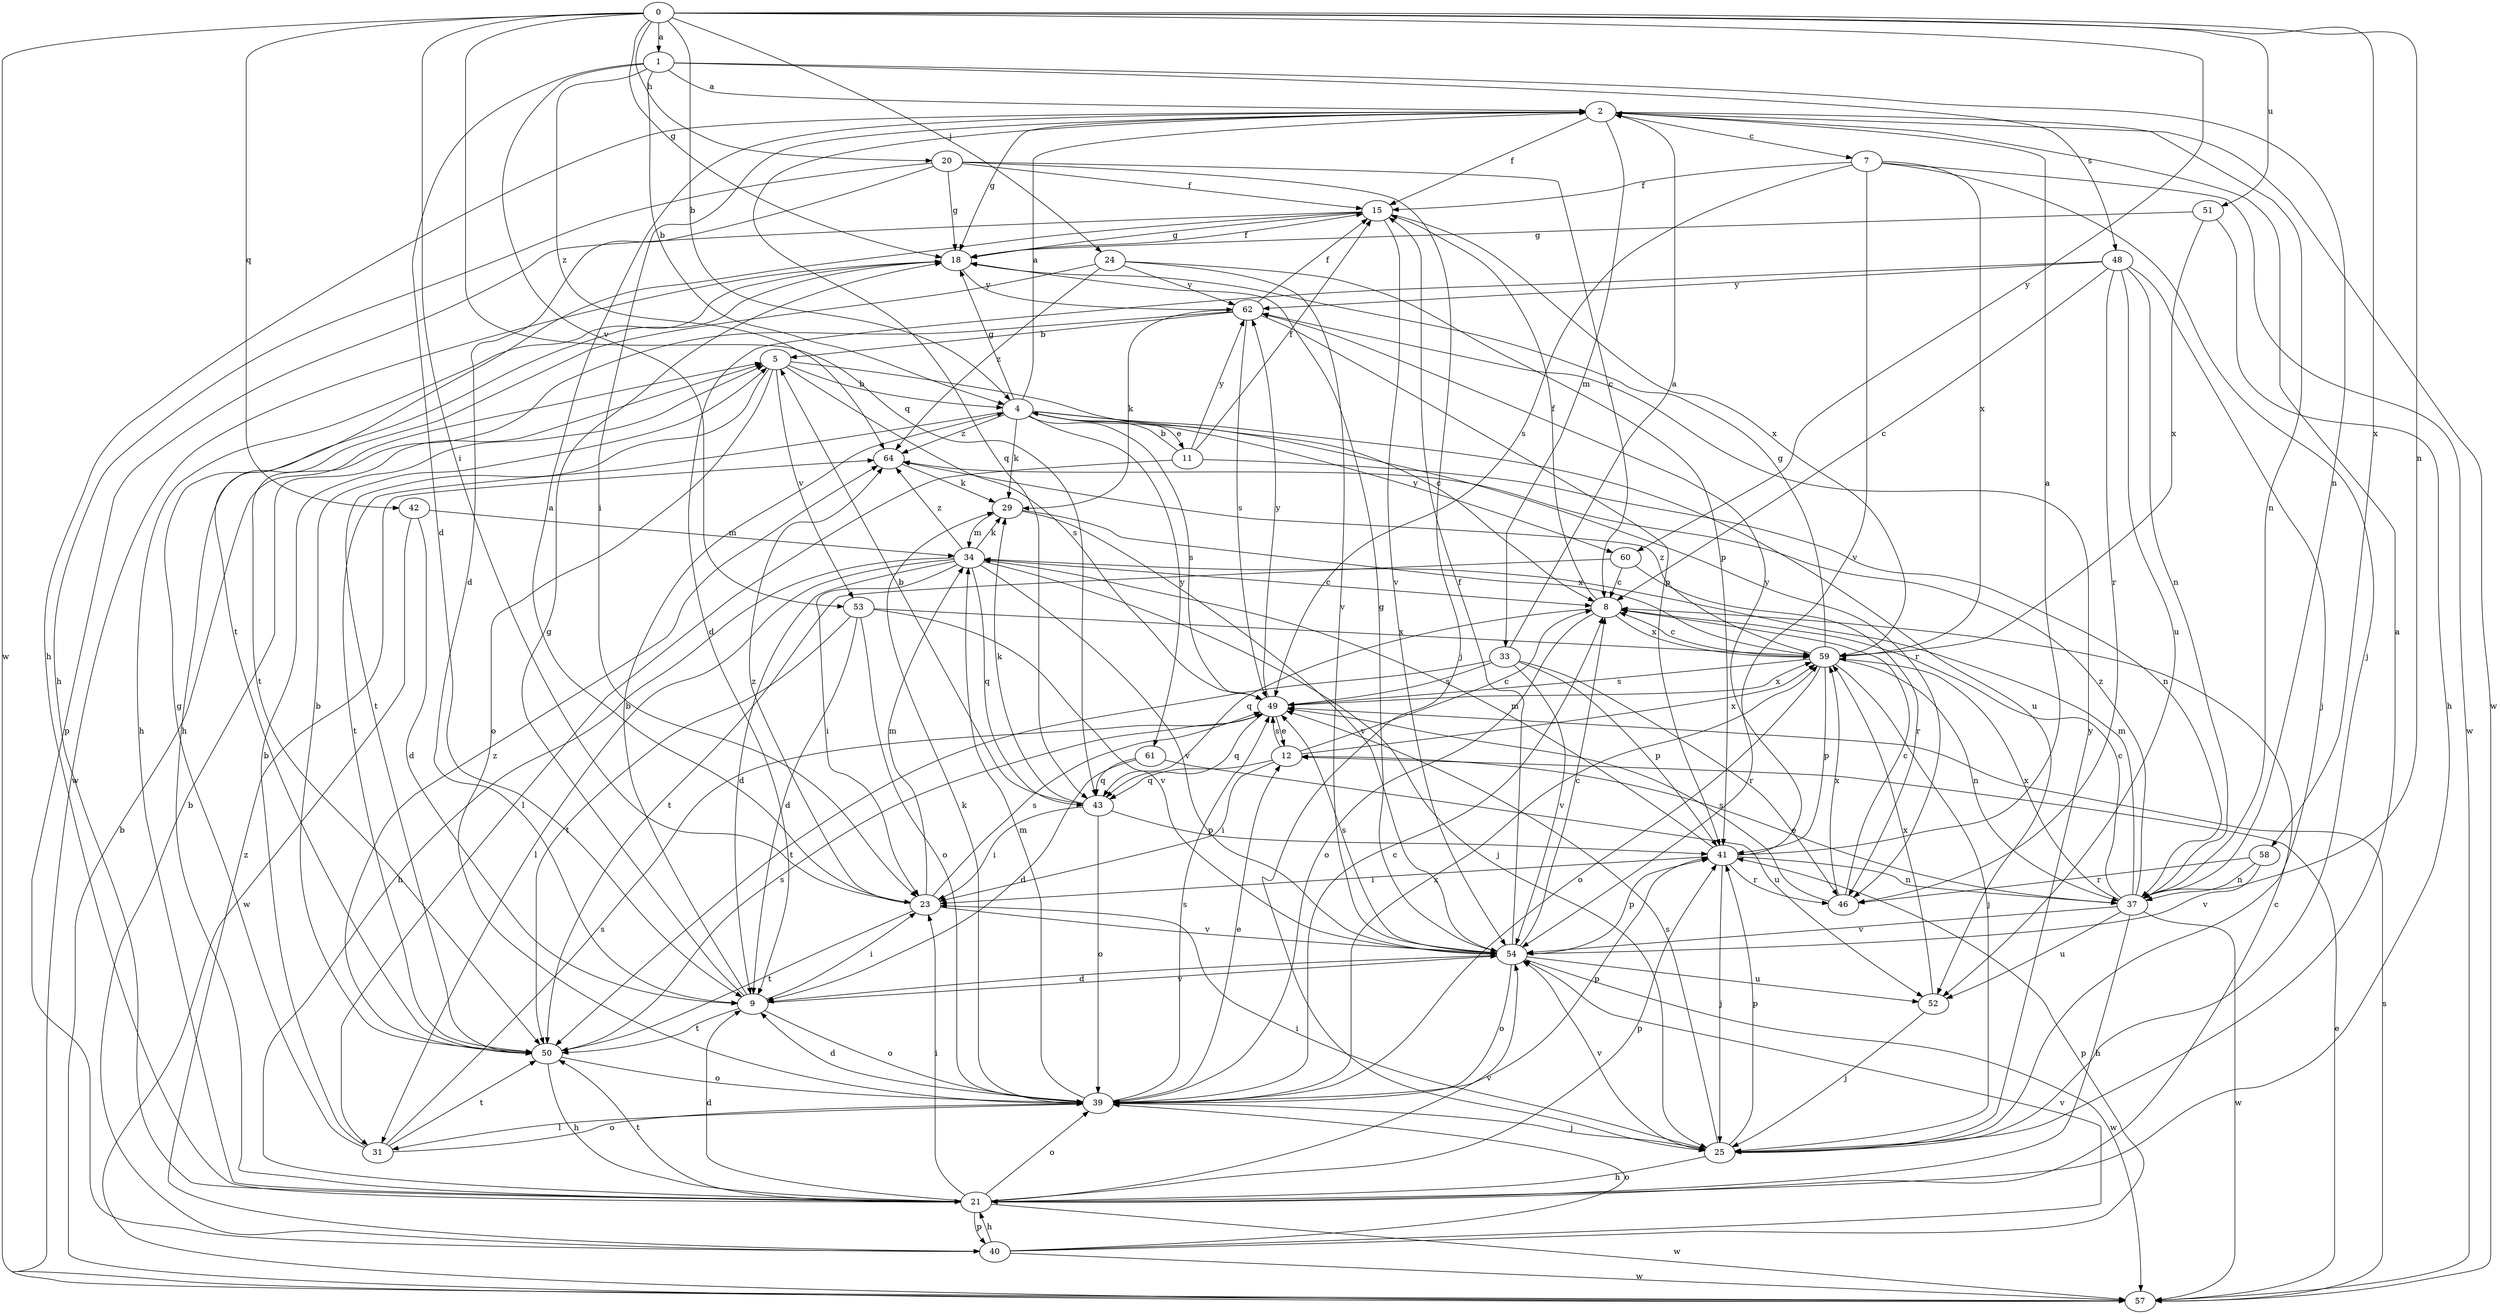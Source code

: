 strict digraph  {
0;
1;
2;
4;
5;
7;
8;
9;
11;
12;
15;
18;
20;
21;
23;
24;
25;
29;
31;
33;
34;
37;
39;
40;
41;
42;
43;
46;
48;
49;
50;
51;
52;
53;
54;
57;
58;
59;
60;
61;
62;
64;
0 -> 1  [label=a];
0 -> 4  [label=b];
0 -> 18  [label=g];
0 -> 20  [label=h];
0 -> 23  [label=i];
0 -> 24  [label=j];
0 -> 37  [label=n];
0 -> 42  [label=q];
0 -> 43  [label=q];
0 -> 51  [label=u];
0 -> 57  [label=w];
0 -> 58  [label=x];
0 -> 60  [label=y];
1 -> 2  [label=a];
1 -> 4  [label=b];
1 -> 9  [label=d];
1 -> 37  [label=n];
1 -> 48  [label=s];
1 -> 53  [label=v];
1 -> 64  [label=z];
2 -> 7  [label=c];
2 -> 15  [label=f];
2 -> 18  [label=g];
2 -> 21  [label=h];
2 -> 23  [label=i];
2 -> 33  [label=m];
2 -> 37  [label=n];
2 -> 43  [label=q];
2 -> 57  [label=w];
4 -> 2  [label=a];
4 -> 11  [label=e];
4 -> 18  [label=g];
4 -> 29  [label=k];
4 -> 46  [label=r];
4 -> 49  [label=s];
4 -> 50  [label=t];
4 -> 52  [label=u];
4 -> 60  [label=y];
4 -> 61  [label=y];
4 -> 64  [label=z];
5 -> 4  [label=b];
5 -> 8  [label=c];
5 -> 39  [label=o];
5 -> 49  [label=s];
5 -> 50  [label=t];
5 -> 53  [label=v];
7 -> 15  [label=f];
7 -> 25  [label=j];
7 -> 49  [label=s];
7 -> 54  [label=v];
7 -> 57  [label=w];
7 -> 59  [label=x];
8 -> 15  [label=f];
8 -> 39  [label=o];
8 -> 43  [label=q];
8 -> 59  [label=x];
9 -> 4  [label=b];
9 -> 18  [label=g];
9 -> 23  [label=i];
9 -> 39  [label=o];
9 -> 50  [label=t];
9 -> 54  [label=v];
11 -> 4  [label=b];
11 -> 15  [label=f];
11 -> 31  [label=l];
11 -> 37  [label=n];
11 -> 62  [label=y];
12 -> 8  [label=c];
12 -> 23  [label=i];
12 -> 43  [label=q];
12 -> 49  [label=s];
12 -> 59  [label=x];
15 -> 18  [label=g];
15 -> 40  [label=p];
15 -> 50  [label=t];
15 -> 54  [label=v];
15 -> 59  [label=x];
18 -> 15  [label=f];
18 -> 21  [label=h];
18 -> 57  [label=w];
18 -> 62  [label=y];
20 -> 8  [label=c];
20 -> 9  [label=d];
20 -> 15  [label=f];
20 -> 18  [label=g];
20 -> 21  [label=h];
20 -> 25  [label=j];
21 -> 8  [label=c];
21 -> 9  [label=d];
21 -> 23  [label=i];
21 -> 39  [label=o];
21 -> 40  [label=p];
21 -> 41  [label=p];
21 -> 50  [label=t];
21 -> 54  [label=v];
21 -> 57  [label=w];
23 -> 2  [label=a];
23 -> 34  [label=m];
23 -> 49  [label=s];
23 -> 50  [label=t];
23 -> 54  [label=v];
23 -> 64  [label=z];
24 -> 21  [label=h];
24 -> 41  [label=p];
24 -> 54  [label=v];
24 -> 62  [label=y];
24 -> 64  [label=z];
25 -> 2  [label=a];
25 -> 21  [label=h];
25 -> 23  [label=i];
25 -> 41  [label=p];
25 -> 49  [label=s];
25 -> 54  [label=v];
25 -> 62  [label=y];
29 -> 34  [label=m];
29 -> 54  [label=v];
29 -> 59  [label=x];
31 -> 5  [label=b];
31 -> 18  [label=g];
31 -> 39  [label=o];
31 -> 49  [label=s];
31 -> 50  [label=t];
33 -> 2  [label=a];
33 -> 41  [label=p];
33 -> 46  [label=r];
33 -> 49  [label=s];
33 -> 50  [label=t];
33 -> 54  [label=v];
34 -> 8  [label=c];
34 -> 9  [label=d];
34 -> 21  [label=h];
34 -> 23  [label=i];
34 -> 25  [label=j];
34 -> 29  [label=k];
34 -> 31  [label=l];
34 -> 43  [label=q];
34 -> 54  [label=v];
34 -> 64  [label=z];
37 -> 8  [label=c];
37 -> 12  [label=e];
37 -> 21  [label=h];
37 -> 34  [label=m];
37 -> 52  [label=u];
37 -> 54  [label=v];
37 -> 57  [label=w];
37 -> 59  [label=x];
37 -> 64  [label=z];
39 -> 8  [label=c];
39 -> 9  [label=d];
39 -> 12  [label=e];
39 -> 25  [label=j];
39 -> 29  [label=k];
39 -> 31  [label=l];
39 -> 34  [label=m];
39 -> 41  [label=p];
39 -> 49  [label=s];
39 -> 59  [label=x];
40 -> 5  [label=b];
40 -> 21  [label=h];
40 -> 39  [label=o];
40 -> 41  [label=p];
40 -> 54  [label=v];
40 -> 57  [label=w];
40 -> 64  [label=z];
41 -> 2  [label=a];
41 -> 23  [label=i];
41 -> 25  [label=j];
41 -> 34  [label=m];
41 -> 37  [label=n];
41 -> 46  [label=r];
41 -> 62  [label=y];
42 -> 9  [label=d];
42 -> 34  [label=m];
42 -> 57  [label=w];
43 -> 5  [label=b];
43 -> 23  [label=i];
43 -> 29  [label=k];
43 -> 39  [label=o];
43 -> 41  [label=p];
46 -> 8  [label=c];
46 -> 49  [label=s];
46 -> 59  [label=x];
48 -> 8  [label=c];
48 -> 9  [label=d];
48 -> 25  [label=j];
48 -> 37  [label=n];
48 -> 46  [label=r];
48 -> 52  [label=u];
48 -> 62  [label=y];
49 -> 12  [label=e];
49 -> 43  [label=q];
49 -> 59  [label=x];
49 -> 62  [label=y];
50 -> 5  [label=b];
50 -> 21  [label=h];
50 -> 39  [label=o];
50 -> 49  [label=s];
50 -> 64  [label=z];
51 -> 18  [label=g];
51 -> 21  [label=h];
51 -> 59  [label=x];
52 -> 25  [label=j];
52 -> 59  [label=x];
53 -> 9  [label=d];
53 -> 39  [label=o];
53 -> 50  [label=t];
53 -> 54  [label=v];
53 -> 59  [label=x];
54 -> 8  [label=c];
54 -> 9  [label=d];
54 -> 15  [label=f];
54 -> 18  [label=g];
54 -> 39  [label=o];
54 -> 41  [label=p];
54 -> 49  [label=s];
54 -> 52  [label=u];
54 -> 57  [label=w];
57 -> 5  [label=b];
57 -> 12  [label=e];
57 -> 49  [label=s];
58 -> 37  [label=n];
58 -> 46  [label=r];
58 -> 54  [label=v];
59 -> 8  [label=c];
59 -> 18  [label=g];
59 -> 25  [label=j];
59 -> 37  [label=n];
59 -> 39  [label=o];
59 -> 41  [label=p];
59 -> 49  [label=s];
59 -> 64  [label=z];
60 -> 8  [label=c];
60 -> 46  [label=r];
60 -> 50  [label=t];
61 -> 9  [label=d];
61 -> 43  [label=q];
61 -> 52  [label=u];
62 -> 5  [label=b];
62 -> 15  [label=f];
62 -> 29  [label=k];
62 -> 41  [label=p];
62 -> 49  [label=s];
62 -> 50  [label=t];
64 -> 29  [label=k];
}
